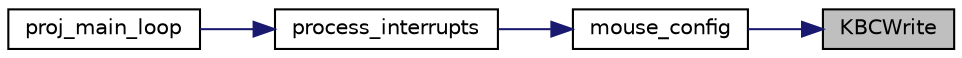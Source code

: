 digraph "KBCWrite"
{
 // LATEX_PDF_SIZE
  edge [fontname="Helvetica",fontsize="10",labelfontname="Helvetica",labelfontsize="10"];
  node [fontname="Helvetica",fontsize="10",shape=record];
  rankdir="RL";
  Node1 [label="KBCWrite",height=0.2,width=0.4,color="black", fillcolor="grey75", style="filled", fontcolor="black",tooltip="this function writes a specified controlWord to port defined by the user"];
  Node1 -> Node2 [dir="back",color="midnightblue",fontsize="10",style="solid"];
  Node2 [label="mouse_config",height=0.2,width=0.4,color="black", fillcolor="white", style="filled",URL="$mouse_8c.html#a45583cf8b0bcd43d319ea7696f83757b",tooltip="this function configures the mouse, verify if there is no error with the read of the port"];
  Node2 -> Node3 [dir="back",color="midnightblue",fontsize="10",style="solid"];
  Node3 [label="process_interrupts",height=0.2,width=0.4,color="black", fillcolor="white", style="filled",URL="$main_8c.html#a9c74859d9e32b26fca9274d294eff910",tooltip=" "];
  Node3 -> Node4 [dir="back",color="midnightblue",fontsize="10",style="solid"];
  Node4 [label="proj_main_loop",height=0.2,width=0.4,color="black", fillcolor="white", style="filled",URL="$main_8c.html#a2a16f651eccbd248e1ad3b3b924b143b",tooltip=" "];
}
